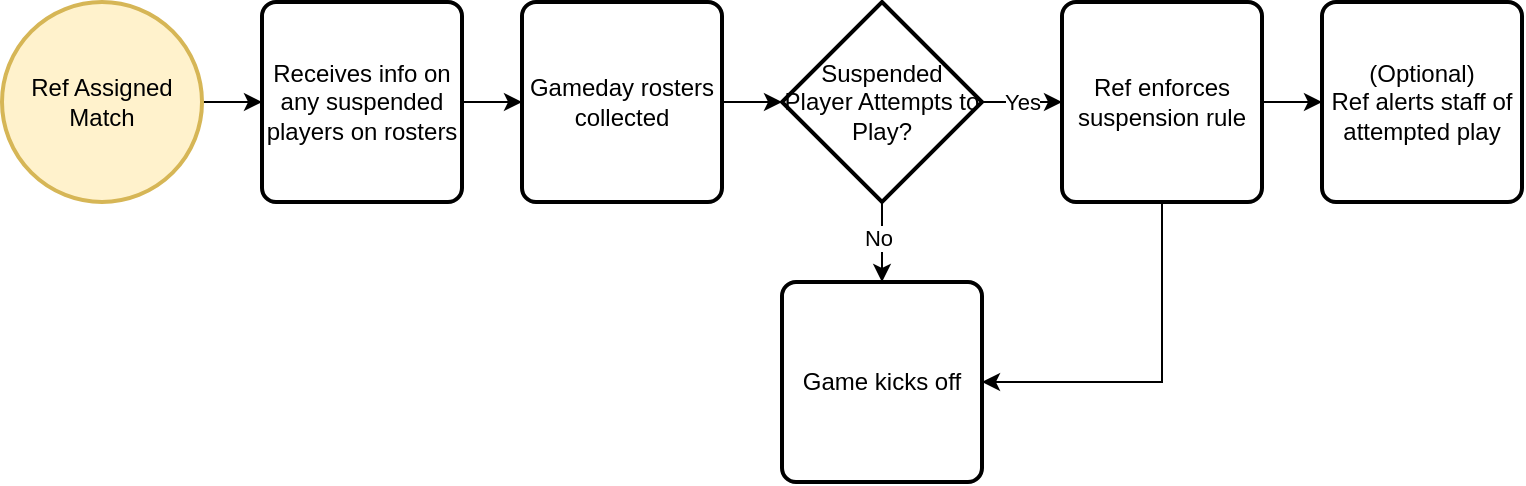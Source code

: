 <mxfile version="15.6.1" type="device"><diagram id="tRFleFwnCs7aCdiFQM9T" name="Page-1"><mxGraphModel dx="828" dy="864" grid="1" gridSize="10" guides="1" tooltips="1" connect="1" arrows="1" fold="1" page="1" pageScale="1" pageWidth="850" pageHeight="1100" math="0" shadow="0"><root><mxCell id="0"/><mxCell id="1" parent="0"/><mxCell id="cemMIyI0gTlUUm-bB_WD-19" style="edgeStyle=orthogonalEdgeStyle;rounded=0;orthogonalLoop=1;jettySize=auto;html=1;entryX=0;entryY=0.5;entryDx=0;entryDy=0;" edge="1" parent="1" source="cemMIyI0gTlUUm-bB_WD-2" target="cemMIyI0gTlUUm-bB_WD-18"><mxGeometry relative="1" as="geometry"/></mxCell><mxCell id="cemMIyI0gTlUUm-bB_WD-2" value="Ref Assigned Match" style="strokeWidth=2;html=1;shape=mxgraph.flowchart.start_2;whiteSpace=wrap;fillColor=#fff2cc;strokeColor=#d6b656;" vertex="1" parent="1"><mxGeometry x="930" y="470" width="100" height="100" as="geometry"/></mxCell><mxCell id="cemMIyI0gTlUUm-bB_WD-21" style="edgeStyle=orthogonalEdgeStyle;rounded=0;orthogonalLoop=1;jettySize=auto;html=1;entryX=0;entryY=0.5;entryDx=0;entryDy=0;" edge="1" parent="1" source="cemMIyI0gTlUUm-bB_WD-18" target="cemMIyI0gTlUUm-bB_WD-20"><mxGeometry relative="1" as="geometry"/></mxCell><mxCell id="cemMIyI0gTlUUm-bB_WD-18" value="Receives info on any suspended players on rosters" style="rounded=1;whiteSpace=wrap;html=1;absoluteArcSize=1;arcSize=14;strokeWidth=2;" vertex="1" parent="1"><mxGeometry x="1060" y="470" width="100" height="100" as="geometry"/></mxCell><mxCell id="cemMIyI0gTlUUm-bB_WD-24" style="edgeStyle=orthogonalEdgeStyle;rounded=0;orthogonalLoop=1;jettySize=auto;html=1;entryX=0;entryY=0.5;entryDx=0;entryDy=0;entryPerimeter=0;" edge="1" parent="1" source="cemMIyI0gTlUUm-bB_WD-20" target="cemMIyI0gTlUUm-bB_WD-23"><mxGeometry relative="1" as="geometry"/></mxCell><mxCell id="cemMIyI0gTlUUm-bB_WD-20" value="Gameday rosters collected" style="rounded=1;whiteSpace=wrap;html=1;absoluteArcSize=1;arcSize=14;strokeWidth=2;" vertex="1" parent="1"><mxGeometry x="1190" y="470" width="100" height="100" as="geometry"/></mxCell><mxCell id="cemMIyI0gTlUUm-bB_WD-26" value="Yes" style="edgeStyle=orthogonalEdgeStyle;rounded=0;orthogonalLoop=1;jettySize=auto;html=1;entryX=0;entryY=0.5;entryDx=0;entryDy=0;" edge="1" parent="1" source="cemMIyI0gTlUUm-bB_WD-23" target="cemMIyI0gTlUUm-bB_WD-25"><mxGeometry relative="1" as="geometry"/></mxCell><mxCell id="cemMIyI0gTlUUm-bB_WD-28" style="edgeStyle=orthogonalEdgeStyle;rounded=0;orthogonalLoop=1;jettySize=auto;html=1;entryX=0.5;entryY=0;entryDx=0;entryDy=0;" edge="1" parent="1" source="cemMIyI0gTlUUm-bB_WD-23" target="cemMIyI0gTlUUm-bB_WD-27"><mxGeometry relative="1" as="geometry"/></mxCell><mxCell id="cemMIyI0gTlUUm-bB_WD-32" value="No" style="edgeLabel;html=1;align=center;verticalAlign=middle;resizable=0;points=[];" vertex="1" connectable="0" parent="cemMIyI0gTlUUm-bB_WD-28"><mxGeometry x="-0.112" y="-2" relative="1" as="geometry"><mxPoint as="offset"/></mxGeometry></mxCell><mxCell id="cemMIyI0gTlUUm-bB_WD-23" value="Suspended Player Attempts to Play?" style="strokeWidth=2;html=1;shape=mxgraph.flowchart.decision;whiteSpace=wrap;" vertex="1" parent="1"><mxGeometry x="1320" y="470" width="100" height="100" as="geometry"/></mxCell><mxCell id="cemMIyI0gTlUUm-bB_WD-30" style="edgeStyle=orthogonalEdgeStyle;rounded=0;orthogonalLoop=1;jettySize=auto;html=1;" edge="1" parent="1" source="cemMIyI0gTlUUm-bB_WD-25" target="cemMIyI0gTlUUm-bB_WD-29"><mxGeometry relative="1" as="geometry"/></mxCell><mxCell id="cemMIyI0gTlUUm-bB_WD-31" style="edgeStyle=orthogonalEdgeStyle;rounded=0;orthogonalLoop=1;jettySize=auto;html=1;entryX=1;entryY=0.5;entryDx=0;entryDy=0;" edge="1" parent="1" source="cemMIyI0gTlUUm-bB_WD-25" target="cemMIyI0gTlUUm-bB_WD-27"><mxGeometry relative="1" as="geometry"><Array as="points"><mxPoint x="1510" y="660"/></Array></mxGeometry></mxCell><mxCell id="cemMIyI0gTlUUm-bB_WD-25" value="Ref enforces suspension rule" style="rounded=1;whiteSpace=wrap;html=1;absoluteArcSize=1;arcSize=14;strokeWidth=2;" vertex="1" parent="1"><mxGeometry x="1460" y="470" width="100" height="100" as="geometry"/></mxCell><mxCell id="cemMIyI0gTlUUm-bB_WD-27" value="Game kicks off" style="rounded=1;whiteSpace=wrap;html=1;absoluteArcSize=1;arcSize=14;strokeWidth=2;" vertex="1" parent="1"><mxGeometry x="1320" y="610" width="100" height="100" as="geometry"/></mxCell><mxCell id="cemMIyI0gTlUUm-bB_WD-29" value="(Optional)&lt;br&gt;Ref alerts staff of attempted play" style="rounded=1;whiteSpace=wrap;html=1;absoluteArcSize=1;arcSize=14;strokeWidth=2;" vertex="1" parent="1"><mxGeometry x="1590" y="470" width="100" height="100" as="geometry"/></mxCell></root></mxGraphModel></diagram></mxfile>